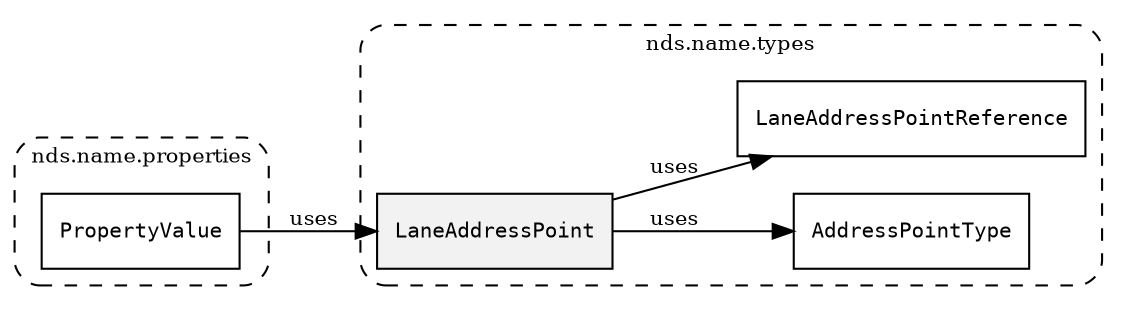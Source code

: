 /**
 * This dot file creates symbol collaboration diagram for LaneAddressPoint.
 */
digraph ZSERIO
{
    node [shape=box, fontsize=10];
    rankdir="LR";
    fontsize=10;
    tooltip="LaneAddressPoint collaboration diagram";

    subgraph "cluster_nds.name.types"
    {
        style="dashed, rounded";
        label="nds.name.types";
        tooltip="Package nds.name.types";
        href="../../../content/packages/nds.name.types.html#Package-nds-name-types";
        target="_parent";

        "LaneAddressPoint" [style="filled", fillcolor="#0000000D", target="_parent", label=<<font face="monospace"><table align="center" border="0" cellspacing="0" cellpadding="0"><tr><td href="../../../content/packages/nds.name.types.html#Structure-LaneAddressPoint" title="Structure defined in nds.name.types">LaneAddressPoint</td></tr></table></font>>];
        "AddressPointType" [target="_parent", label=<<font face="monospace"><table align="center" border="0" cellspacing="0" cellpadding="0"><tr><td href="../../../content/packages/nds.name.types.html#Enum-AddressPointType" title="Enum defined in nds.name.types">AddressPointType</td></tr></table></font>>];
        "LaneAddressPointReference" [target="_parent", label=<<font face="monospace"><table align="center" border="0" cellspacing="0" cellpadding="0"><tr><td href="../../../content/packages/nds.name.types.html#Structure-LaneAddressPointReference" title="Structure defined in nds.name.types">LaneAddressPointReference</td></tr></table></font>>];
    }

    subgraph "cluster_nds.name.properties"
    {
        style="dashed, rounded";
        label="nds.name.properties";
        tooltip="Package nds.name.properties";
        href="../../../content/packages/nds.name.properties.html#Package-nds-name-properties";
        target="_parent";

        "PropertyValue" [target="_parent", label=<<font face="monospace"><table align="center" border="0" cellspacing="0" cellpadding="0"><tr><td href="../../../content/packages/nds.name.properties.html#Choice-PropertyValue" title="Choice defined in nds.name.properties">PropertyValue</td></tr></table></font>>];
    }

    "LaneAddressPoint" -> "AddressPointType" [label="uses", fontsize=10];
    "LaneAddressPoint" -> "LaneAddressPointReference" [label="uses", fontsize=10];
    "PropertyValue" -> "LaneAddressPoint" [label="uses", fontsize=10];
}
